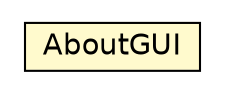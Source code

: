 #!/usr/local/bin/dot
#
# Class diagram 
# Generated by UMLGraph version 5.1 (http://www.umlgraph.org/)
#

digraph G {
	edge [fontname="Helvetica",fontsize=10,labelfontname="Helvetica",labelfontsize=10];
	node [fontname="Helvetica",fontsize=10,shape=plaintext];
	nodesep=0.25;
	ranksep=0.5;
	// jason.jeditplugin.AboutGUI
	c45778 [label=<<table title="jason.jeditplugin.AboutGUI" border="0" cellborder="1" cellspacing="0" cellpadding="2" port="p" bgcolor="lemonChiffon" href="./AboutGUI.html">
		<tr><td><table border="0" cellspacing="0" cellpadding="1">
<tr><td align="center" balign="center"> AboutGUI </td></tr>
		</table></td></tr>
		</table>>, fontname="Helvetica", fontcolor="black", fontsize=14.0];
}


